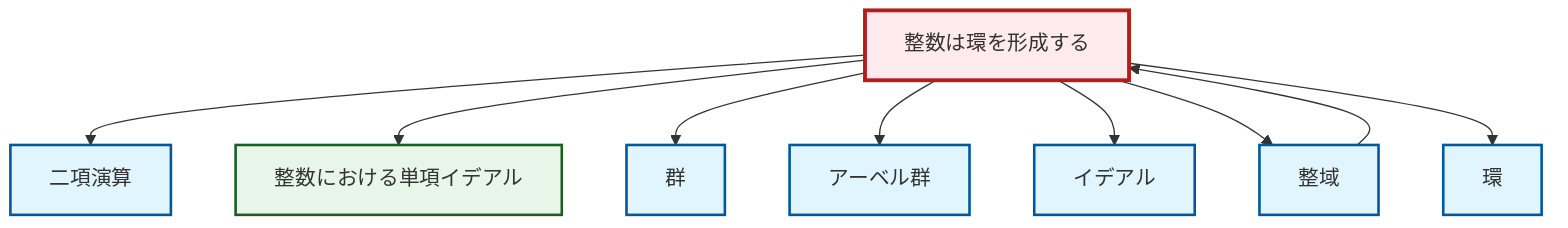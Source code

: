 graph TD
    classDef definition fill:#e1f5fe,stroke:#01579b,stroke-width:2px
    classDef theorem fill:#f3e5f5,stroke:#4a148c,stroke-width:2px
    classDef axiom fill:#fff3e0,stroke:#e65100,stroke-width:2px
    classDef example fill:#e8f5e9,stroke:#1b5e20,stroke-width:2px
    classDef current fill:#ffebee,stroke:#b71c1c,stroke-width:3px
    def-ring["環"]:::definition
    ex-integers-ring["整数は環を形成する"]:::example
    ex-principal-ideal["整数における単項イデアル"]:::example
    def-integral-domain["整域"]:::definition
    def-ideal["イデアル"]:::definition
    def-group["群"]:::definition
    def-binary-operation["二項演算"]:::definition
    def-abelian-group["アーベル群"]:::definition
    ex-integers-ring --> def-binary-operation
    ex-integers-ring --> ex-principal-ideal
    ex-integers-ring --> def-group
    def-integral-domain --> ex-integers-ring
    ex-integers-ring --> def-abelian-group
    ex-integers-ring --> def-ideal
    ex-integers-ring --> def-integral-domain
    ex-integers-ring --> def-ring
    class ex-integers-ring current
